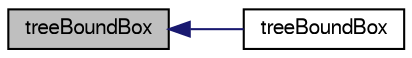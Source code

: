 digraph "treeBoundBox"
{
  bgcolor="transparent";
  edge [fontname="FreeSans",fontsize="10",labelfontname="FreeSans",labelfontsize="10"];
  node [fontname="FreeSans",fontsize="10",shape=record];
  rankdir="LR";
  Node1 [label="treeBoundBox",height=0.2,width=0.4,color="black", fillcolor="grey75", style="filled", fontcolor="black"];
  Node1 -> Node2 [dir="back",color="midnightblue",fontsize="10",style="solid",fontname="FreeSans"];
  Node2 [label="treeBoundBox",height=0.2,width=0.4,color="black",URL="$a27618.html#a4120c70197c643483739423042c99aec",tooltip="Construct as the bounding box of the given pointField. "];
}
